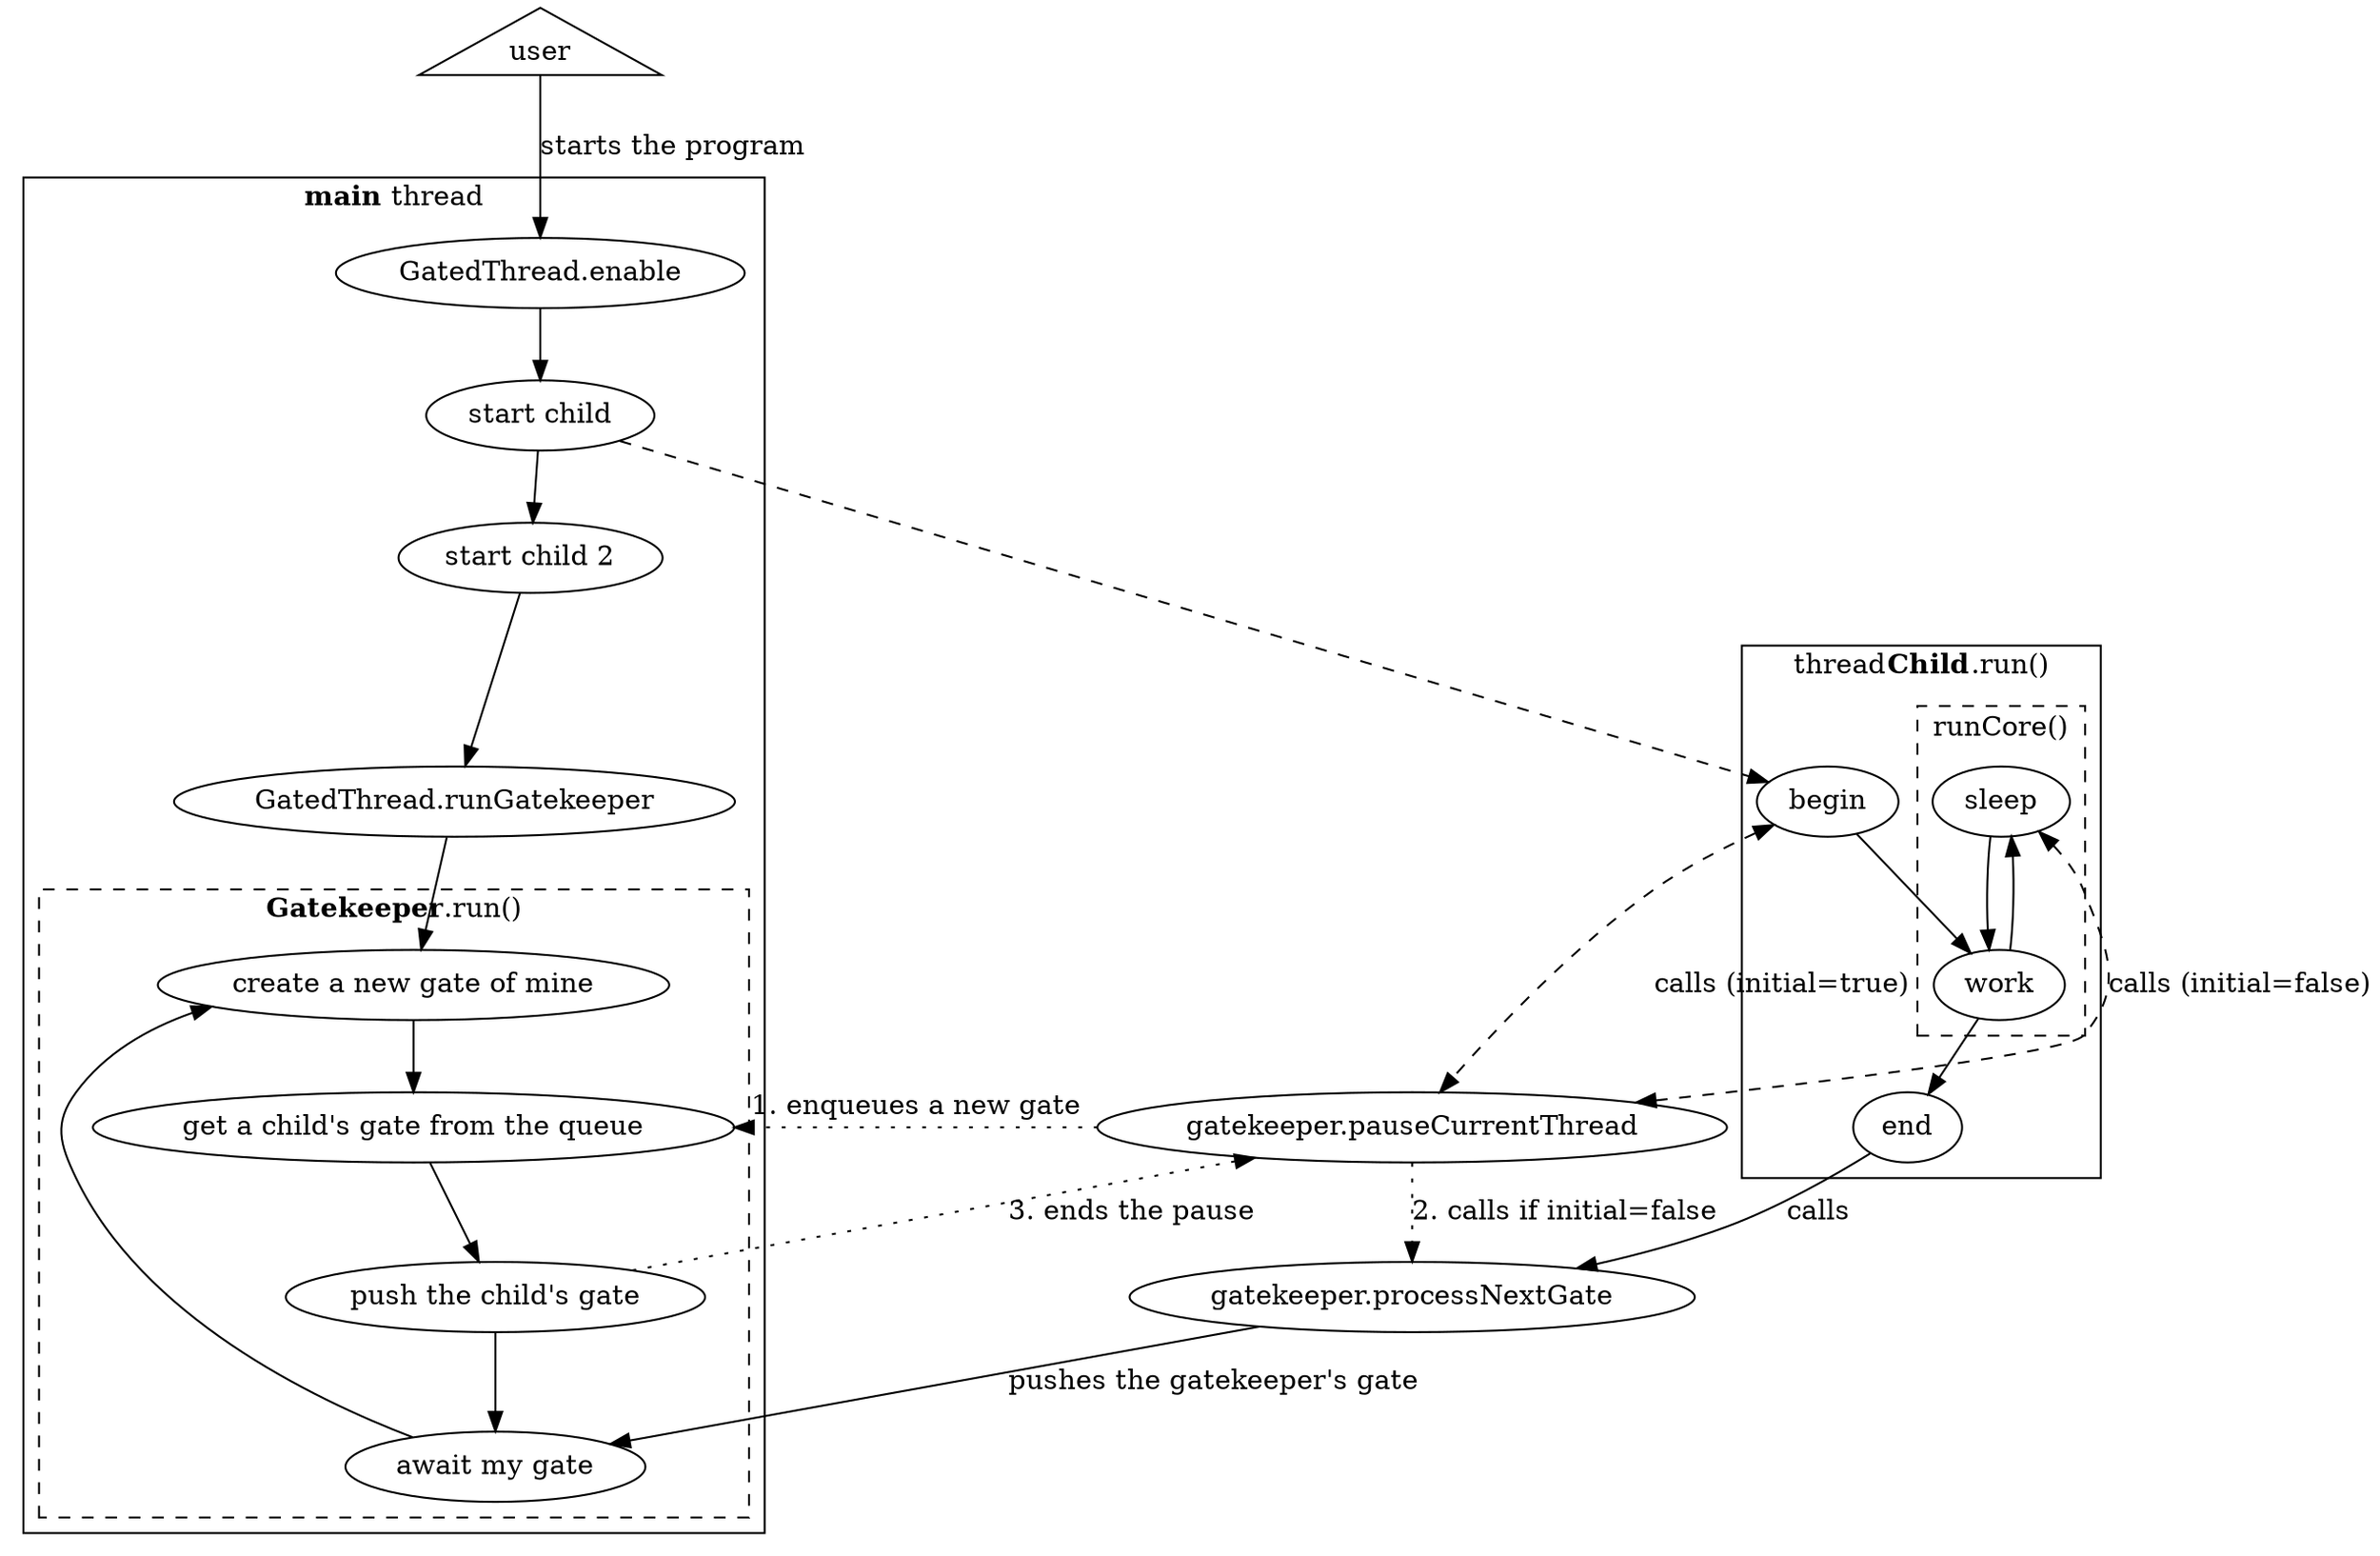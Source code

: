 digraph {
    user [shape=triangle]
    user -> "GatedThread.enable" [label="starts the program"]

    subgraph cluster_main_thread {
        label=<<b>main</b> thread>

        "GatedThread.enable" -> "start child" -> "start child 2" -> "GatedThread.runGatekeeper"
        "GatedThread.runGatekeeper" -> gateSelf_create

        subgraph cluster_gatekeeper_run {
            label=<<b>Gatekeeper</b>.run()>
            graph [style=dashed]

            gateSelf_create [label="create a new gate of mine"]
            gateChild_take [label="get a child's gate from the queue"]
            gateChild_push [label="push the child's gate"]
            gateSelf_await [label="await my gate"]
            gateSelf_create -> gateChild_take -> gateChild_push -> gateSelf_await -> gateSelf_create
        }
    }

    begin -> "gatekeeper.pauseCurrentThread" [label="calls (initial=true)", style=dashed, dir=both]
    sleep -> "gatekeeper.pauseCurrentThread" [label="calls (initial=false)", constraint=false, style=dashed, dir=both]
    end -> "gatekeeper.processNextGate" [label="calls"]
    "gatekeeper.pauseCurrentThread" -> gateChild_take [label="1. enqueues a new gate", style=dotted]
    "gatekeeper.pauseCurrentThread" -> "gatekeeper.processNextGate" [label="2. calls if initial=false", style=dotted]
    gateChild_push -> "gatekeeper.pauseCurrentThread" [label="3. ends the pause", style="dotted"]
    "gatekeeper.processNextGate" -> gateSelf_await [label="pushes the gatekeeper's gate"]

    subgraph cluster_child_thread {
        label=<thread<b>Child</b>.run()>

        "start child" -> begin [style=dashed]
        begin -> work

        subgraph cluster_runCore {
        label=<runCore()>
            graph [style=dashed]

            work -> sleep -> work
        }
        work -> end
    }
}